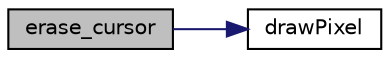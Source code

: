 digraph "erase_cursor"
{
 // LATEX_PDF_SIZE
  edge [fontname="Helvetica",fontsize="10",labelfontname="Helvetica",labelfontsize="10"];
  node [fontname="Helvetica",fontsize="10",shape=record];
  rankdir="LR";
  Node1 [label="erase_cursor",height=0.2,width=0.4,color="black", fillcolor="grey75", style="filled", fontcolor="black",tooltip="Substitutes the cursor pixels with the background in order to erase it"];
  Node1 -> Node2 [color="midnightblue",fontsize="10",style="solid",fontname="Helvetica"];
  Node2 [label="drawPixel",height=0.2,width=0.4,color="black", fillcolor="white", style="filled",URL="$_videocard_8c.html#a6091a4bd04596e6e8e39b7dee1e1b118",tooltip="Draws a certain pixel with a specific colour in the secondary buffer."];
}
